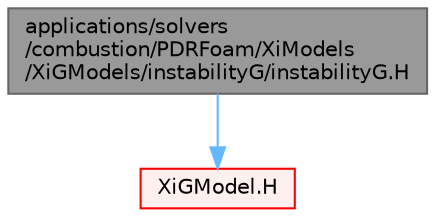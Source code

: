 digraph "applications/solvers/combustion/PDRFoam/XiModels/XiGModels/instabilityG/instabilityG.H"
{
 // LATEX_PDF_SIZE
  bgcolor="transparent";
  edge [fontname=Helvetica,fontsize=10,labelfontname=Helvetica,labelfontsize=10];
  node [fontname=Helvetica,fontsize=10,shape=box,height=0.2,width=0.4];
  Node1 [id="Node000001",label="applications/solvers\l/combustion/PDRFoam/XiModels\l/XiGModels/instabilityG/instabilityG.H",height=0.2,width=0.4,color="gray40", fillcolor="grey60", style="filled", fontcolor="black",tooltip=" "];
  Node1 -> Node2 [id="edge1_Node000001_Node000002",color="steelblue1",style="solid",tooltip=" "];
  Node2 [id="Node000002",label="XiGModel.H",height=0.2,width=0.4,color="red", fillcolor="#FFF0F0", style="filled",URL="$XiGModel_8H.html",tooltip=" "];
}
